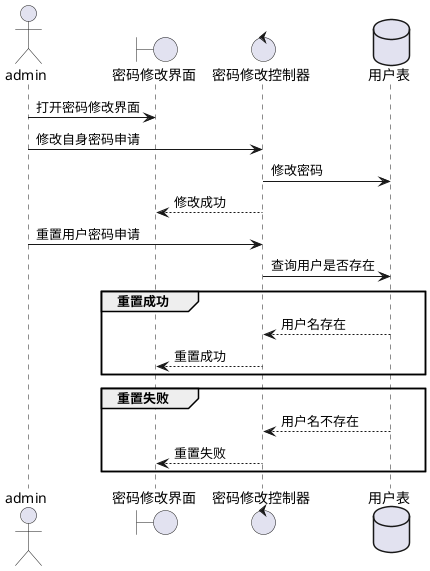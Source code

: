 @startuml
actor       admin  as person
boundary    "密码修改界面" as secretboundary
control     "密码修改控制器" as secretcontrol
database    "用户表"    as userdata

person -> secretboundary : 打开密码修改界面
person -> secretcontrol : 修改自身密码申请
secretcontrol -> userdata : 修改密码
secretcontrol --> secretboundary :修改成功
person -> secretcontrol :重置用户密码申请
secretcontrol -> userdata : 查询用户是否存在
group 重置成功
    userdata --> secretcontrol : 用户名存在
    secretcontrol --> secretboundary :重置成功
end
group 重置失败
    userdata --> secretcontrol : 用户名不存在
    secretcontrol --> secretboundary :重置失败
end
@enduml
